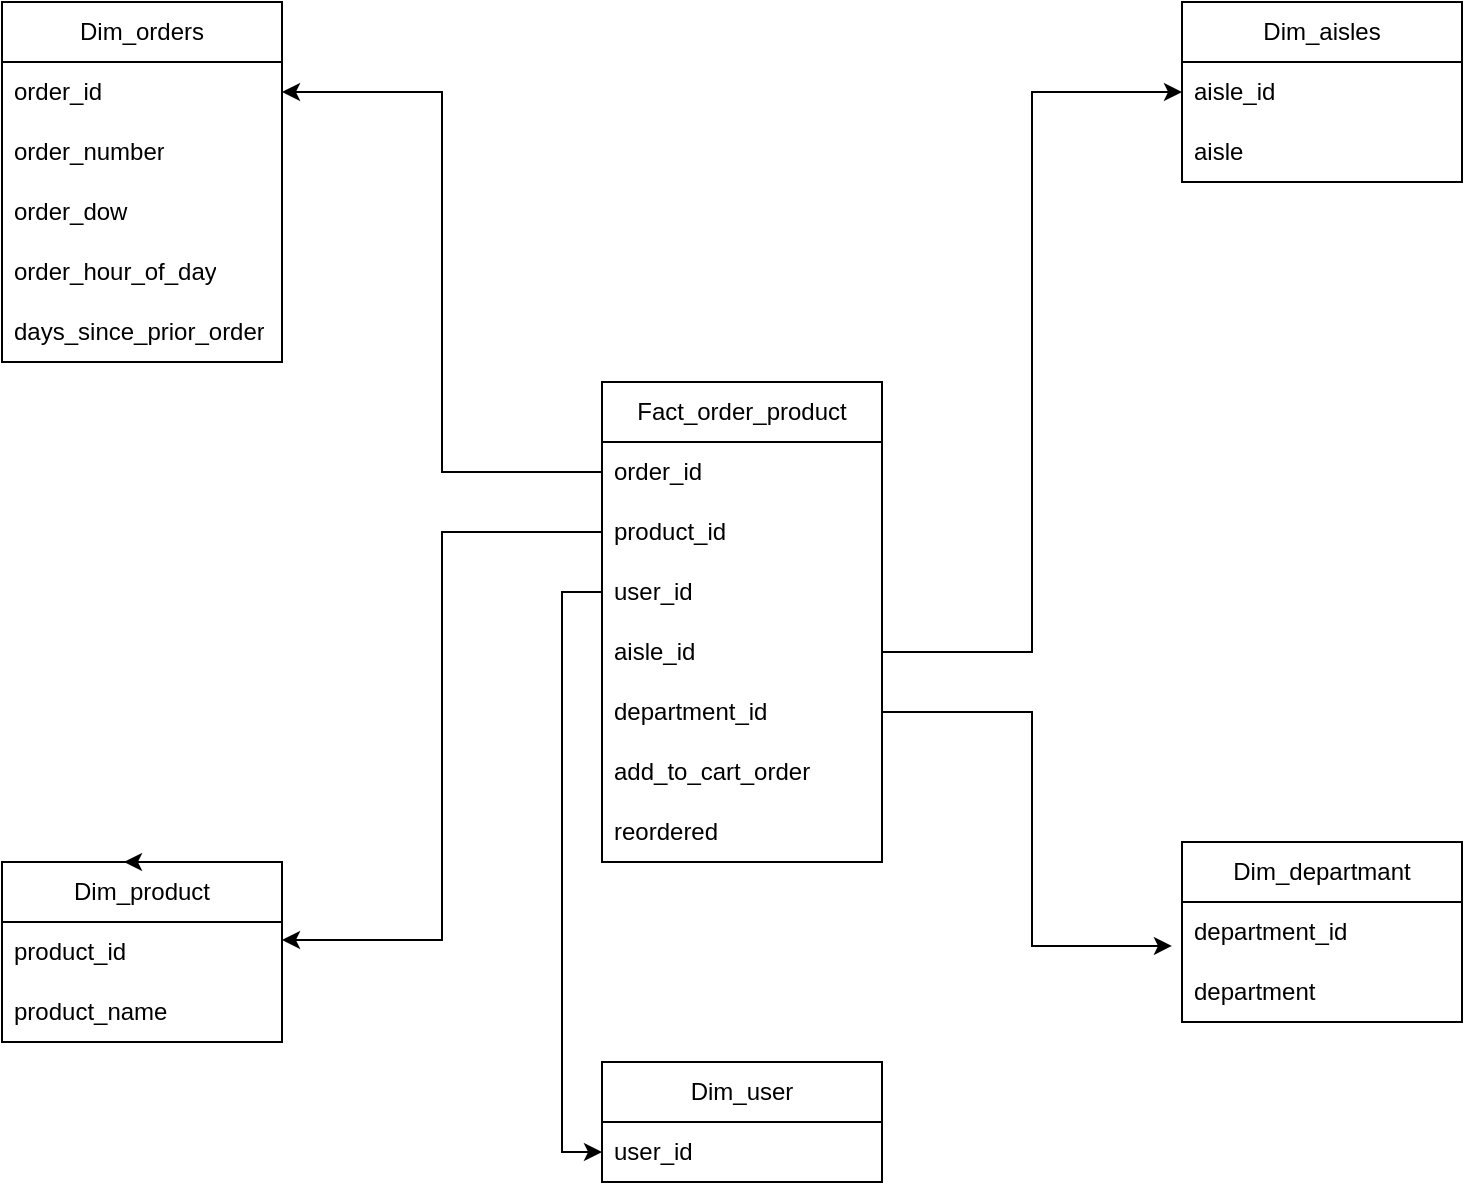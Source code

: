<mxfile version="21.7.5" type="device">
  <diagram name="Page-1" id="kQQSqNCqc1Hljw_AzeO-">
    <mxGraphModel dx="1781" dy="642" grid="1" gridSize="10" guides="1" tooltips="1" connect="1" arrows="1" fold="1" page="1" pageScale="1" pageWidth="827" pageHeight="1169" math="0" shadow="0">
      <root>
        <mxCell id="0" />
        <mxCell id="1" parent="0" />
        <mxCell id="JDagYCoRtgenMsCKjEcG-1" value="Dim_user" style="swimlane;fontStyle=0;childLayout=stackLayout;horizontal=1;startSize=30;horizontalStack=0;resizeParent=1;resizeParentMax=0;resizeLast=0;collapsible=1;marginBottom=0;whiteSpace=wrap;html=1;" vertex="1" parent="1">
          <mxGeometry x="290" y="560" width="140" height="60" as="geometry" />
        </mxCell>
        <mxCell id="JDagYCoRtgenMsCKjEcG-2" value="user_id" style="text;strokeColor=none;fillColor=none;align=left;verticalAlign=middle;spacingLeft=4;spacingRight=4;overflow=hidden;points=[[0,0.5],[1,0.5]];portConstraint=eastwest;rotatable=0;whiteSpace=wrap;html=1;" vertex="1" parent="JDagYCoRtgenMsCKjEcG-1">
          <mxGeometry y="30" width="140" height="30" as="geometry" />
        </mxCell>
        <mxCell id="JDagYCoRtgenMsCKjEcG-7" value="Dim_product" style="swimlane;fontStyle=0;childLayout=stackLayout;horizontal=1;startSize=30;horizontalStack=0;resizeParent=1;resizeParentMax=0;resizeLast=0;collapsible=1;marginBottom=0;whiteSpace=wrap;html=1;" vertex="1" parent="1">
          <mxGeometry x="-10" y="460" width="140" height="90" as="geometry" />
        </mxCell>
        <mxCell id="JDagYCoRtgenMsCKjEcG-8" value="product_id" style="text;strokeColor=none;fillColor=none;align=left;verticalAlign=middle;spacingLeft=4;spacingRight=4;overflow=hidden;points=[[0,0.5],[1,0.5]];portConstraint=eastwest;rotatable=0;whiteSpace=wrap;html=1;" vertex="1" parent="JDagYCoRtgenMsCKjEcG-7">
          <mxGeometry y="30" width="140" height="30" as="geometry" />
        </mxCell>
        <mxCell id="JDagYCoRtgenMsCKjEcG-11" value="product_name" style="text;strokeColor=none;fillColor=none;align=left;verticalAlign=middle;spacingLeft=4;spacingRight=4;overflow=hidden;points=[[0,0.5],[1,0.5]];portConstraint=eastwest;rotatable=0;whiteSpace=wrap;html=1;" vertex="1" parent="JDagYCoRtgenMsCKjEcG-7">
          <mxGeometry y="60" width="140" height="30" as="geometry" />
        </mxCell>
        <mxCell id="JDagYCoRtgenMsCKjEcG-12" value="Dim_aisles" style="swimlane;fontStyle=0;childLayout=stackLayout;horizontal=1;startSize=30;horizontalStack=0;resizeParent=1;resizeParentMax=0;resizeLast=0;collapsible=1;marginBottom=0;whiteSpace=wrap;html=1;" vertex="1" parent="1">
          <mxGeometry x="580" y="30" width="140" height="90" as="geometry" />
        </mxCell>
        <mxCell id="JDagYCoRtgenMsCKjEcG-13" value="aisle_id" style="text;strokeColor=none;fillColor=none;align=left;verticalAlign=middle;spacingLeft=4;spacingRight=4;overflow=hidden;points=[[0,0.5],[1,0.5]];portConstraint=eastwest;rotatable=0;whiteSpace=wrap;html=1;" vertex="1" parent="JDagYCoRtgenMsCKjEcG-12">
          <mxGeometry y="30" width="140" height="30" as="geometry" />
        </mxCell>
        <mxCell id="JDagYCoRtgenMsCKjEcG-14" value="aisle" style="text;strokeColor=none;fillColor=none;align=left;verticalAlign=middle;spacingLeft=4;spacingRight=4;overflow=hidden;points=[[0,0.5],[1,0.5]];portConstraint=eastwest;rotatable=0;whiteSpace=wrap;html=1;" vertex="1" parent="JDagYCoRtgenMsCKjEcG-12">
          <mxGeometry y="60" width="140" height="30" as="geometry" />
        </mxCell>
        <mxCell id="JDagYCoRtgenMsCKjEcG-15" value="Dim_departmant" style="swimlane;fontStyle=0;childLayout=stackLayout;horizontal=1;startSize=30;horizontalStack=0;resizeParent=1;resizeParentMax=0;resizeLast=0;collapsible=1;marginBottom=0;whiteSpace=wrap;html=1;" vertex="1" parent="1">
          <mxGeometry x="580" y="450" width="140" height="90" as="geometry" />
        </mxCell>
        <mxCell id="JDagYCoRtgenMsCKjEcG-16" value="department_id" style="text;strokeColor=none;fillColor=none;align=left;verticalAlign=middle;spacingLeft=4;spacingRight=4;overflow=hidden;points=[[0,0.5],[1,0.5]];portConstraint=eastwest;rotatable=0;whiteSpace=wrap;html=1;" vertex="1" parent="JDagYCoRtgenMsCKjEcG-15">
          <mxGeometry y="30" width="140" height="30" as="geometry" />
        </mxCell>
        <mxCell id="JDagYCoRtgenMsCKjEcG-17" value="department" style="text;strokeColor=none;fillColor=none;align=left;verticalAlign=middle;spacingLeft=4;spacingRight=4;overflow=hidden;points=[[0,0.5],[1,0.5]];portConstraint=eastwest;rotatable=0;whiteSpace=wrap;html=1;" vertex="1" parent="JDagYCoRtgenMsCKjEcG-15">
          <mxGeometry y="60" width="140" height="30" as="geometry" />
        </mxCell>
        <mxCell id="JDagYCoRtgenMsCKjEcG-18" value="Dim_orders" style="swimlane;fontStyle=0;childLayout=stackLayout;horizontal=1;startSize=30;horizontalStack=0;resizeParent=1;resizeParentMax=0;resizeLast=0;collapsible=1;marginBottom=0;whiteSpace=wrap;html=1;" vertex="1" parent="1">
          <mxGeometry x="-10" y="30" width="140" height="180" as="geometry" />
        </mxCell>
        <mxCell id="JDagYCoRtgenMsCKjEcG-19" value="order_id" style="text;strokeColor=none;fillColor=none;align=left;verticalAlign=middle;spacingLeft=4;spacingRight=4;overflow=hidden;points=[[0,0.5],[1,0.5]];portConstraint=eastwest;rotatable=0;whiteSpace=wrap;html=1;" vertex="1" parent="JDagYCoRtgenMsCKjEcG-18">
          <mxGeometry y="30" width="140" height="30" as="geometry" />
        </mxCell>
        <mxCell id="JDagYCoRtgenMsCKjEcG-20" value="order_number" style="text;strokeColor=none;fillColor=none;align=left;verticalAlign=middle;spacingLeft=4;spacingRight=4;overflow=hidden;points=[[0,0.5],[1,0.5]];portConstraint=eastwest;rotatable=0;whiteSpace=wrap;html=1;" vertex="1" parent="JDagYCoRtgenMsCKjEcG-18">
          <mxGeometry y="60" width="140" height="30" as="geometry" />
        </mxCell>
        <mxCell id="JDagYCoRtgenMsCKjEcG-22" value="order_dow" style="text;strokeColor=none;fillColor=none;align=left;verticalAlign=middle;spacingLeft=4;spacingRight=4;overflow=hidden;points=[[0,0.5],[1,0.5]];portConstraint=eastwest;rotatable=0;whiteSpace=wrap;html=1;" vertex="1" parent="JDagYCoRtgenMsCKjEcG-18">
          <mxGeometry y="90" width="140" height="30" as="geometry" />
        </mxCell>
        <mxCell id="JDagYCoRtgenMsCKjEcG-23" value="order_hour_of_day" style="text;strokeColor=none;fillColor=none;align=left;verticalAlign=middle;spacingLeft=4;spacingRight=4;overflow=hidden;points=[[0,0.5],[1,0.5]];portConstraint=eastwest;rotatable=0;whiteSpace=wrap;html=1;" vertex="1" parent="JDagYCoRtgenMsCKjEcG-18">
          <mxGeometry y="120" width="140" height="30" as="geometry" />
        </mxCell>
        <mxCell id="JDagYCoRtgenMsCKjEcG-24" value="&lt;meta charset=&quot;utf-8&quot;&gt;days_since_prior_order" style="text;strokeColor=none;fillColor=none;align=left;verticalAlign=middle;spacingLeft=4;spacingRight=4;overflow=hidden;points=[[0,0.5],[1,0.5]];portConstraint=eastwest;rotatable=0;whiteSpace=wrap;html=1;" vertex="1" parent="JDagYCoRtgenMsCKjEcG-18">
          <mxGeometry y="150" width="140" height="30" as="geometry" />
        </mxCell>
        <mxCell id="JDagYCoRtgenMsCKjEcG-25" value="Fact_order_product" style="swimlane;fontStyle=0;childLayout=stackLayout;horizontal=1;startSize=30;horizontalStack=0;resizeParent=1;resizeParentMax=0;resizeLast=0;collapsible=1;marginBottom=0;whiteSpace=wrap;html=1;" vertex="1" parent="1">
          <mxGeometry x="290" y="220" width="140" height="240" as="geometry" />
        </mxCell>
        <mxCell id="JDagYCoRtgenMsCKjEcG-26" value="order_id" style="text;strokeColor=none;fillColor=none;align=left;verticalAlign=middle;spacingLeft=4;spacingRight=4;overflow=hidden;points=[[0,0.5],[1,0.5]];portConstraint=eastwest;rotatable=0;whiteSpace=wrap;html=1;" vertex="1" parent="JDagYCoRtgenMsCKjEcG-25">
          <mxGeometry y="30" width="140" height="30" as="geometry" />
        </mxCell>
        <mxCell id="JDagYCoRtgenMsCKjEcG-27" value="product_id" style="text;strokeColor=none;fillColor=none;align=left;verticalAlign=middle;spacingLeft=4;spacingRight=4;overflow=hidden;points=[[0,0.5],[1,0.5]];portConstraint=eastwest;rotatable=0;whiteSpace=wrap;html=1;" vertex="1" parent="JDagYCoRtgenMsCKjEcG-25">
          <mxGeometry y="60" width="140" height="30" as="geometry" />
        </mxCell>
        <mxCell id="JDagYCoRtgenMsCKjEcG-28" value="user_id" style="text;strokeColor=none;fillColor=none;align=left;verticalAlign=middle;spacingLeft=4;spacingRight=4;overflow=hidden;points=[[0,0.5],[1,0.5]];portConstraint=eastwest;rotatable=0;whiteSpace=wrap;html=1;" vertex="1" parent="JDagYCoRtgenMsCKjEcG-25">
          <mxGeometry y="90" width="140" height="30" as="geometry" />
        </mxCell>
        <mxCell id="JDagYCoRtgenMsCKjEcG-29" value="aisle_id" style="text;strokeColor=none;fillColor=none;align=left;verticalAlign=middle;spacingLeft=4;spacingRight=4;overflow=hidden;points=[[0,0.5],[1,0.5]];portConstraint=eastwest;rotatable=0;whiteSpace=wrap;html=1;" vertex="1" parent="JDagYCoRtgenMsCKjEcG-25">
          <mxGeometry y="120" width="140" height="30" as="geometry" />
        </mxCell>
        <mxCell id="JDagYCoRtgenMsCKjEcG-30" value="department_id" style="text;strokeColor=none;fillColor=none;align=left;verticalAlign=middle;spacingLeft=4;spacingRight=4;overflow=hidden;points=[[0,0.5],[1,0.5]];portConstraint=eastwest;rotatable=0;whiteSpace=wrap;html=1;" vertex="1" parent="JDagYCoRtgenMsCKjEcG-25">
          <mxGeometry y="150" width="140" height="30" as="geometry" />
        </mxCell>
        <mxCell id="JDagYCoRtgenMsCKjEcG-31" value="&lt;meta charset=&quot;utf-8&quot;&gt;add_to_cart_order" style="text;strokeColor=none;fillColor=none;align=left;verticalAlign=middle;spacingLeft=4;spacingRight=4;overflow=hidden;points=[[0,0.5],[1,0.5]];portConstraint=eastwest;rotatable=0;whiteSpace=wrap;html=1;" vertex="1" parent="JDagYCoRtgenMsCKjEcG-25">
          <mxGeometry y="180" width="140" height="30" as="geometry" />
        </mxCell>
        <mxCell id="JDagYCoRtgenMsCKjEcG-32" value="&lt;meta charset=&quot;utf-8&quot;&gt;reordered" style="text;strokeColor=none;fillColor=none;align=left;verticalAlign=middle;spacingLeft=4;spacingRight=4;overflow=hidden;points=[[0,0.5],[1,0.5]];portConstraint=eastwest;rotatable=0;whiteSpace=wrap;html=1;" vertex="1" parent="JDagYCoRtgenMsCKjEcG-25">
          <mxGeometry y="210" width="140" height="30" as="geometry" />
        </mxCell>
        <mxCell id="JDagYCoRtgenMsCKjEcG-33" style="edgeStyle=orthogonalEdgeStyle;rounded=0;orthogonalLoop=1;jettySize=auto;html=1;entryX=1;entryY=0.5;entryDx=0;entryDy=0;" edge="1" parent="1" source="JDagYCoRtgenMsCKjEcG-26" target="JDagYCoRtgenMsCKjEcG-19">
          <mxGeometry relative="1" as="geometry" />
        </mxCell>
        <mxCell id="JDagYCoRtgenMsCKjEcG-34" style="edgeStyle=orthogonalEdgeStyle;rounded=0;orthogonalLoop=1;jettySize=auto;html=1;entryX=1;entryY=0.3;entryDx=0;entryDy=0;entryPerimeter=0;" edge="1" parent="1" source="JDagYCoRtgenMsCKjEcG-27" target="JDagYCoRtgenMsCKjEcG-8">
          <mxGeometry relative="1" as="geometry" />
        </mxCell>
        <mxCell id="JDagYCoRtgenMsCKjEcG-35" style="edgeStyle=orthogonalEdgeStyle;rounded=0;orthogonalLoop=1;jettySize=auto;html=1;entryX=0;entryY=0.5;entryDx=0;entryDy=0;" edge="1" parent="1" source="JDagYCoRtgenMsCKjEcG-28" target="JDagYCoRtgenMsCKjEcG-2">
          <mxGeometry relative="1" as="geometry" />
        </mxCell>
        <mxCell id="JDagYCoRtgenMsCKjEcG-36" style="edgeStyle=orthogonalEdgeStyle;rounded=0;orthogonalLoop=1;jettySize=auto;html=1;entryX=0;entryY=0.5;entryDx=0;entryDy=0;" edge="1" parent="1" source="JDagYCoRtgenMsCKjEcG-29" target="JDagYCoRtgenMsCKjEcG-13">
          <mxGeometry relative="1" as="geometry" />
        </mxCell>
        <mxCell id="JDagYCoRtgenMsCKjEcG-37" style="edgeStyle=orthogonalEdgeStyle;rounded=0;orthogonalLoop=1;jettySize=auto;html=1;entryX=-0.036;entryY=0.733;entryDx=0;entryDy=0;entryPerimeter=0;" edge="1" parent="1" source="JDagYCoRtgenMsCKjEcG-30" target="JDagYCoRtgenMsCKjEcG-16">
          <mxGeometry relative="1" as="geometry" />
        </mxCell>
        <mxCell id="JDagYCoRtgenMsCKjEcG-38" style="edgeStyle=orthogonalEdgeStyle;rounded=0;orthogonalLoop=1;jettySize=auto;html=1;exitX=0.5;exitY=0;exitDx=0;exitDy=0;entryX=0.436;entryY=0.011;entryDx=0;entryDy=0;entryPerimeter=0;" edge="1" parent="1" source="JDagYCoRtgenMsCKjEcG-7" target="JDagYCoRtgenMsCKjEcG-7">
          <mxGeometry relative="1" as="geometry" />
        </mxCell>
      </root>
    </mxGraphModel>
  </diagram>
</mxfile>
